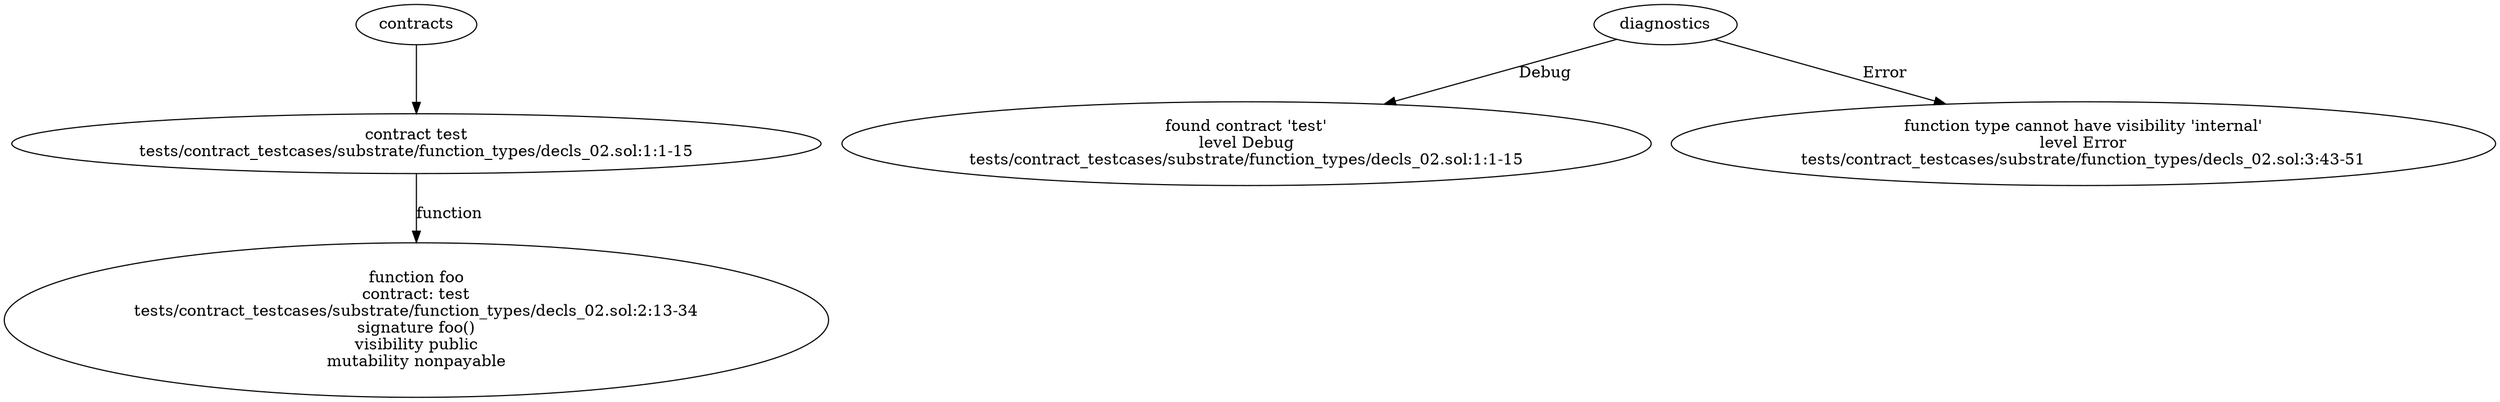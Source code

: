 strict digraph "tests/contract_testcases/substrate/function_types/decls_02.sol" {
	contract [label="contract test\ntests/contract_testcases/substrate/function_types/decls_02.sol:1:1-15"]
	foo [label="function foo\ncontract: test\ntests/contract_testcases/substrate/function_types/decls_02.sol:2:13-34\nsignature foo()\nvisibility public\nmutability nonpayable"]
	diagnostic [label="found contract 'test'\nlevel Debug\ntests/contract_testcases/substrate/function_types/decls_02.sol:1:1-15"]
	diagnostic_5 [label="function type cannot have visibility 'internal'\nlevel Error\ntests/contract_testcases/substrate/function_types/decls_02.sol:3:43-51"]
	contracts -> contract
	contract -> foo [label="function"]
	diagnostics -> diagnostic [label="Debug"]
	diagnostics -> diagnostic_5 [label="Error"]
}
